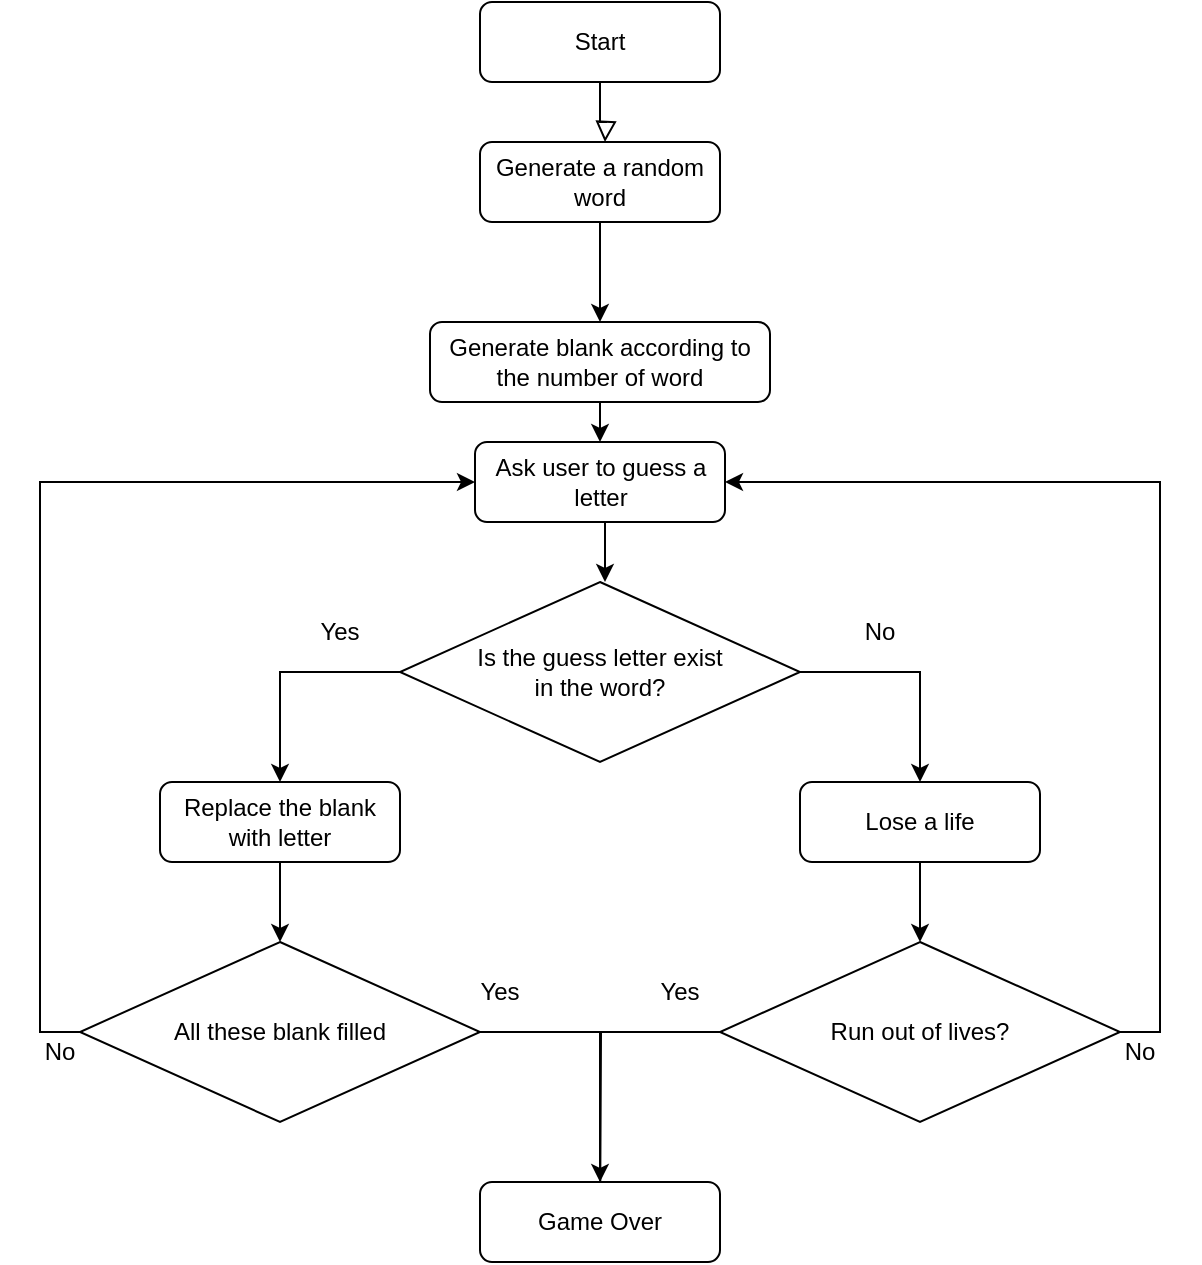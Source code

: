 <mxfile version="20.8.18" type="device"><diagram id="C5RBs43oDa-KdzZeNtuy" name="Page-1"><mxGraphModel dx="1434" dy="782" grid="1" gridSize="10" guides="1" tooltips="1" connect="1" arrows="1" fold="1" page="1" pageScale="1" pageWidth="827" pageHeight="1169" math="0" shadow="0"><root><mxCell id="WIyWlLk6GJQsqaUBKTNV-0"/><mxCell id="WIyWlLk6GJQsqaUBKTNV-1" parent="WIyWlLk6GJQsqaUBKTNV-0"/><mxCell id="WIyWlLk6GJQsqaUBKTNV-2" value="" style="rounded=0;html=1;jettySize=auto;orthogonalLoop=1;fontSize=11;endArrow=block;endFill=0;endSize=8;strokeWidth=1;shadow=0;labelBackgroundColor=none;edgeStyle=orthogonalEdgeStyle;" parent="WIyWlLk6GJQsqaUBKTNV-1" source="WIyWlLk6GJQsqaUBKTNV-3" edge="1"><mxGeometry relative="1" as="geometry"><mxPoint x="422.5" y="80" as="targetPoint"/></mxGeometry></mxCell><mxCell id="WIyWlLk6GJQsqaUBKTNV-3" value="Start" style="rounded=1;whiteSpace=wrap;html=1;fontSize=12;glass=0;strokeWidth=1;shadow=0;" parent="WIyWlLk6GJQsqaUBKTNV-1" vertex="1"><mxGeometry x="360" y="10" width="120" height="40" as="geometry"/></mxCell><mxCell id="nou1UlYDb0-qi7BTBwpa-11" style="edgeStyle=orthogonalEdgeStyle;rounded=0;orthogonalLoop=1;jettySize=auto;html=1;exitX=0.5;exitY=1;exitDx=0;exitDy=0;" edge="1" parent="WIyWlLk6GJQsqaUBKTNV-1" source="nou1UlYDb0-qi7BTBwpa-0" target="nou1UlYDb0-qi7BTBwpa-1"><mxGeometry relative="1" as="geometry"/></mxCell><mxCell id="nou1UlYDb0-qi7BTBwpa-0" value="Generate a random word" style="rounded=1;whiteSpace=wrap;html=1;fontSize=12;glass=0;strokeWidth=1;shadow=0;" vertex="1" parent="WIyWlLk6GJQsqaUBKTNV-1"><mxGeometry x="360" y="80" width="120" height="40" as="geometry"/></mxCell><mxCell id="nou1UlYDb0-qi7BTBwpa-4" style="edgeStyle=orthogonalEdgeStyle;rounded=0;orthogonalLoop=1;jettySize=auto;html=1;exitX=0.5;exitY=1;exitDx=0;exitDy=0;entryX=0.5;entryY=0;entryDx=0;entryDy=0;" edge="1" parent="WIyWlLk6GJQsqaUBKTNV-1" target="nou1UlYDb0-qi7BTBwpa-3"><mxGeometry relative="1" as="geometry"><mxPoint x="422.5" y="200" as="sourcePoint"/></mxGeometry></mxCell><mxCell id="nou1UlYDb0-qi7BTBwpa-1" value="Generate blank according to the number of word" style="rounded=1;whiteSpace=wrap;html=1;fontSize=12;glass=0;strokeWidth=1;shadow=0;" vertex="1" parent="WIyWlLk6GJQsqaUBKTNV-1"><mxGeometry x="335" y="170" width="170" height="40" as="geometry"/></mxCell><mxCell id="nou1UlYDb0-qi7BTBwpa-7" style="edgeStyle=orthogonalEdgeStyle;rounded=0;orthogonalLoop=1;jettySize=auto;html=1;exitX=0.5;exitY=1;exitDx=0;exitDy=0;entryX=0.5;entryY=0;entryDx=0;entryDy=0;" edge="1" parent="WIyWlLk6GJQsqaUBKTNV-1" source="nou1UlYDb0-qi7BTBwpa-3"><mxGeometry relative="1" as="geometry"><mxPoint x="422.5" y="300" as="targetPoint"/></mxGeometry></mxCell><mxCell id="nou1UlYDb0-qi7BTBwpa-3" value="Ask user to guess a letter" style="rounded=1;whiteSpace=wrap;html=1;fontSize=12;glass=0;strokeWidth=1;shadow=0;" vertex="1" parent="WIyWlLk6GJQsqaUBKTNV-1"><mxGeometry x="357.5" y="230" width="125" height="40" as="geometry"/></mxCell><mxCell id="nou1UlYDb0-qi7BTBwpa-12" style="edgeStyle=orthogonalEdgeStyle;rounded=0;orthogonalLoop=1;jettySize=auto;html=1;exitX=0;exitY=0.5;exitDx=0;exitDy=0;entryX=0.5;entryY=0;entryDx=0;entryDy=0;" edge="1" parent="WIyWlLk6GJQsqaUBKTNV-1" source="nou1UlYDb0-qi7BTBwpa-5" target="nou1UlYDb0-qi7BTBwpa-9"><mxGeometry relative="1" as="geometry"/></mxCell><mxCell id="nou1UlYDb0-qi7BTBwpa-13" style="edgeStyle=orthogonalEdgeStyle;rounded=0;orthogonalLoop=1;jettySize=auto;html=1;exitX=1;exitY=0.5;exitDx=0;exitDy=0;entryX=0.5;entryY=0;entryDx=0;entryDy=0;" edge="1" parent="WIyWlLk6GJQsqaUBKTNV-1" source="nou1UlYDb0-qi7BTBwpa-5" target="nou1UlYDb0-qi7BTBwpa-8"><mxGeometry relative="1" as="geometry"/></mxCell><mxCell id="nou1UlYDb0-qi7BTBwpa-5" value="&lt;div&gt;Is the guess letter exist &lt;br&gt;&lt;/div&gt;&lt;div&gt;in the word?&lt;/div&gt;" style="rhombus;whiteSpace=wrap;html=1;" vertex="1" parent="WIyWlLk6GJQsqaUBKTNV-1"><mxGeometry x="320" y="300" width="200" height="90" as="geometry"/></mxCell><mxCell id="nou1UlYDb0-qi7BTBwpa-20" style="edgeStyle=orthogonalEdgeStyle;rounded=0;orthogonalLoop=1;jettySize=auto;html=1;exitX=0.5;exitY=1;exitDx=0;exitDy=0;entryX=0.5;entryY=0;entryDx=0;entryDy=0;" edge="1" parent="WIyWlLk6GJQsqaUBKTNV-1" source="nou1UlYDb0-qi7BTBwpa-8" target="nou1UlYDb0-qi7BTBwpa-19"><mxGeometry relative="1" as="geometry"/></mxCell><mxCell id="nou1UlYDb0-qi7BTBwpa-8" value="Lose a life" style="rounded=1;whiteSpace=wrap;html=1;fontSize=12;glass=0;strokeWidth=1;shadow=0;" vertex="1" parent="WIyWlLk6GJQsqaUBKTNV-1"><mxGeometry x="520" y="400" width="120" height="40" as="geometry"/></mxCell><mxCell id="nou1UlYDb0-qi7BTBwpa-21" style="edgeStyle=orthogonalEdgeStyle;rounded=0;orthogonalLoop=1;jettySize=auto;html=1;exitX=0.5;exitY=1;exitDx=0;exitDy=0;entryX=0.5;entryY=0;entryDx=0;entryDy=0;" edge="1" parent="WIyWlLk6GJQsqaUBKTNV-1" source="nou1UlYDb0-qi7BTBwpa-9" target="nou1UlYDb0-qi7BTBwpa-18"><mxGeometry relative="1" as="geometry"/></mxCell><mxCell id="nou1UlYDb0-qi7BTBwpa-9" value="Replace the blank with letter " style="rounded=1;whiteSpace=wrap;html=1;fontSize=12;glass=0;strokeWidth=1;shadow=0;" vertex="1" parent="WIyWlLk6GJQsqaUBKTNV-1"><mxGeometry x="200" y="400" width="120" height="40" as="geometry"/></mxCell><mxCell id="nou1UlYDb0-qi7BTBwpa-14" value="No" style="text;html=1;strokeColor=none;fillColor=none;align=center;verticalAlign=middle;whiteSpace=wrap;rounded=0;" vertex="1" parent="WIyWlLk6GJQsqaUBKTNV-1"><mxGeometry x="530" y="310" width="60" height="30" as="geometry"/></mxCell><mxCell id="nou1UlYDb0-qi7BTBwpa-17" value="Yes" style="text;html=1;strokeColor=none;fillColor=none;align=center;verticalAlign=middle;whiteSpace=wrap;rounded=0;" vertex="1" parent="WIyWlLk6GJQsqaUBKTNV-1"><mxGeometry x="260" y="310" width="60" height="30" as="geometry"/></mxCell><mxCell id="nou1UlYDb0-qi7BTBwpa-23" style="edgeStyle=orthogonalEdgeStyle;rounded=0;orthogonalLoop=1;jettySize=auto;html=1;exitX=0;exitY=0.5;exitDx=0;exitDy=0;entryX=0;entryY=0.5;entryDx=0;entryDy=0;" edge="1" parent="WIyWlLk6GJQsqaUBKTNV-1" source="nou1UlYDb0-qi7BTBwpa-18" target="nou1UlYDb0-qi7BTBwpa-3"><mxGeometry relative="1" as="geometry"/></mxCell><mxCell id="nou1UlYDb0-qi7BTBwpa-25" style="edgeStyle=orthogonalEdgeStyle;rounded=0;orthogonalLoop=1;jettySize=auto;html=1;exitX=1;exitY=0.5;exitDx=0;exitDy=0;entryX=0.5;entryY=0;entryDx=0;entryDy=0;" edge="1" parent="WIyWlLk6GJQsqaUBKTNV-1" source="nou1UlYDb0-qi7BTBwpa-18" target="nou1UlYDb0-qi7BTBwpa-24"><mxGeometry relative="1" as="geometry"/></mxCell><mxCell id="nou1UlYDb0-qi7BTBwpa-18" value="All these blank filled" style="rhombus;whiteSpace=wrap;html=1;" vertex="1" parent="WIyWlLk6GJQsqaUBKTNV-1"><mxGeometry x="160" y="480" width="200" height="90" as="geometry"/></mxCell><mxCell id="nou1UlYDb0-qi7BTBwpa-22" style="edgeStyle=orthogonalEdgeStyle;rounded=0;orthogonalLoop=1;jettySize=auto;html=1;exitX=1;exitY=0.5;exitDx=0;exitDy=0;entryX=1;entryY=0.5;entryDx=0;entryDy=0;" edge="1" parent="WIyWlLk6GJQsqaUBKTNV-1" source="nou1UlYDb0-qi7BTBwpa-19" target="nou1UlYDb0-qi7BTBwpa-3"><mxGeometry relative="1" as="geometry"/></mxCell><mxCell id="nou1UlYDb0-qi7BTBwpa-26" style="edgeStyle=orthogonalEdgeStyle;rounded=0;orthogonalLoop=1;jettySize=auto;html=1;exitX=0;exitY=0.5;exitDx=0;exitDy=0;" edge="1" parent="WIyWlLk6GJQsqaUBKTNV-1" source="nou1UlYDb0-qi7BTBwpa-19"><mxGeometry relative="1" as="geometry"><mxPoint x="420" y="630" as="targetPoint"/></mxGeometry></mxCell><mxCell id="nou1UlYDb0-qi7BTBwpa-19" value="Run out of lives?" style="rhombus;whiteSpace=wrap;html=1;" vertex="1" parent="WIyWlLk6GJQsqaUBKTNV-1"><mxGeometry x="480" y="480" width="200" height="90" as="geometry"/></mxCell><mxCell id="nou1UlYDb0-qi7BTBwpa-24" value="Game Over" style="rounded=1;whiteSpace=wrap;html=1;fontSize=12;glass=0;strokeWidth=1;shadow=0;" vertex="1" parent="WIyWlLk6GJQsqaUBKTNV-1"><mxGeometry x="360" y="600" width="120" height="40" as="geometry"/></mxCell><mxCell id="nou1UlYDb0-qi7BTBwpa-27" value="Yes" style="text;html=1;strokeColor=none;fillColor=none;align=center;verticalAlign=middle;whiteSpace=wrap;rounded=0;" vertex="1" parent="WIyWlLk6GJQsqaUBKTNV-1"><mxGeometry x="340" y="490" width="60" height="30" as="geometry"/></mxCell><mxCell id="nou1UlYDb0-qi7BTBwpa-28" value="Yes" style="text;html=1;strokeColor=none;fillColor=none;align=center;verticalAlign=middle;whiteSpace=wrap;rounded=0;" vertex="1" parent="WIyWlLk6GJQsqaUBKTNV-1"><mxGeometry x="430" y="490" width="60" height="30" as="geometry"/></mxCell><mxCell id="nou1UlYDb0-qi7BTBwpa-30" value="No" style="text;html=1;strokeColor=none;fillColor=none;align=center;verticalAlign=middle;whiteSpace=wrap;rounded=0;" vertex="1" parent="WIyWlLk6GJQsqaUBKTNV-1"><mxGeometry x="660" y="520" width="60" height="30" as="geometry"/></mxCell><mxCell id="nou1UlYDb0-qi7BTBwpa-31" value="No" style="text;html=1;strokeColor=none;fillColor=none;align=center;verticalAlign=middle;whiteSpace=wrap;rounded=0;" vertex="1" parent="WIyWlLk6GJQsqaUBKTNV-1"><mxGeometry x="120" y="520" width="60" height="30" as="geometry"/></mxCell></root></mxGraphModel></diagram></mxfile>